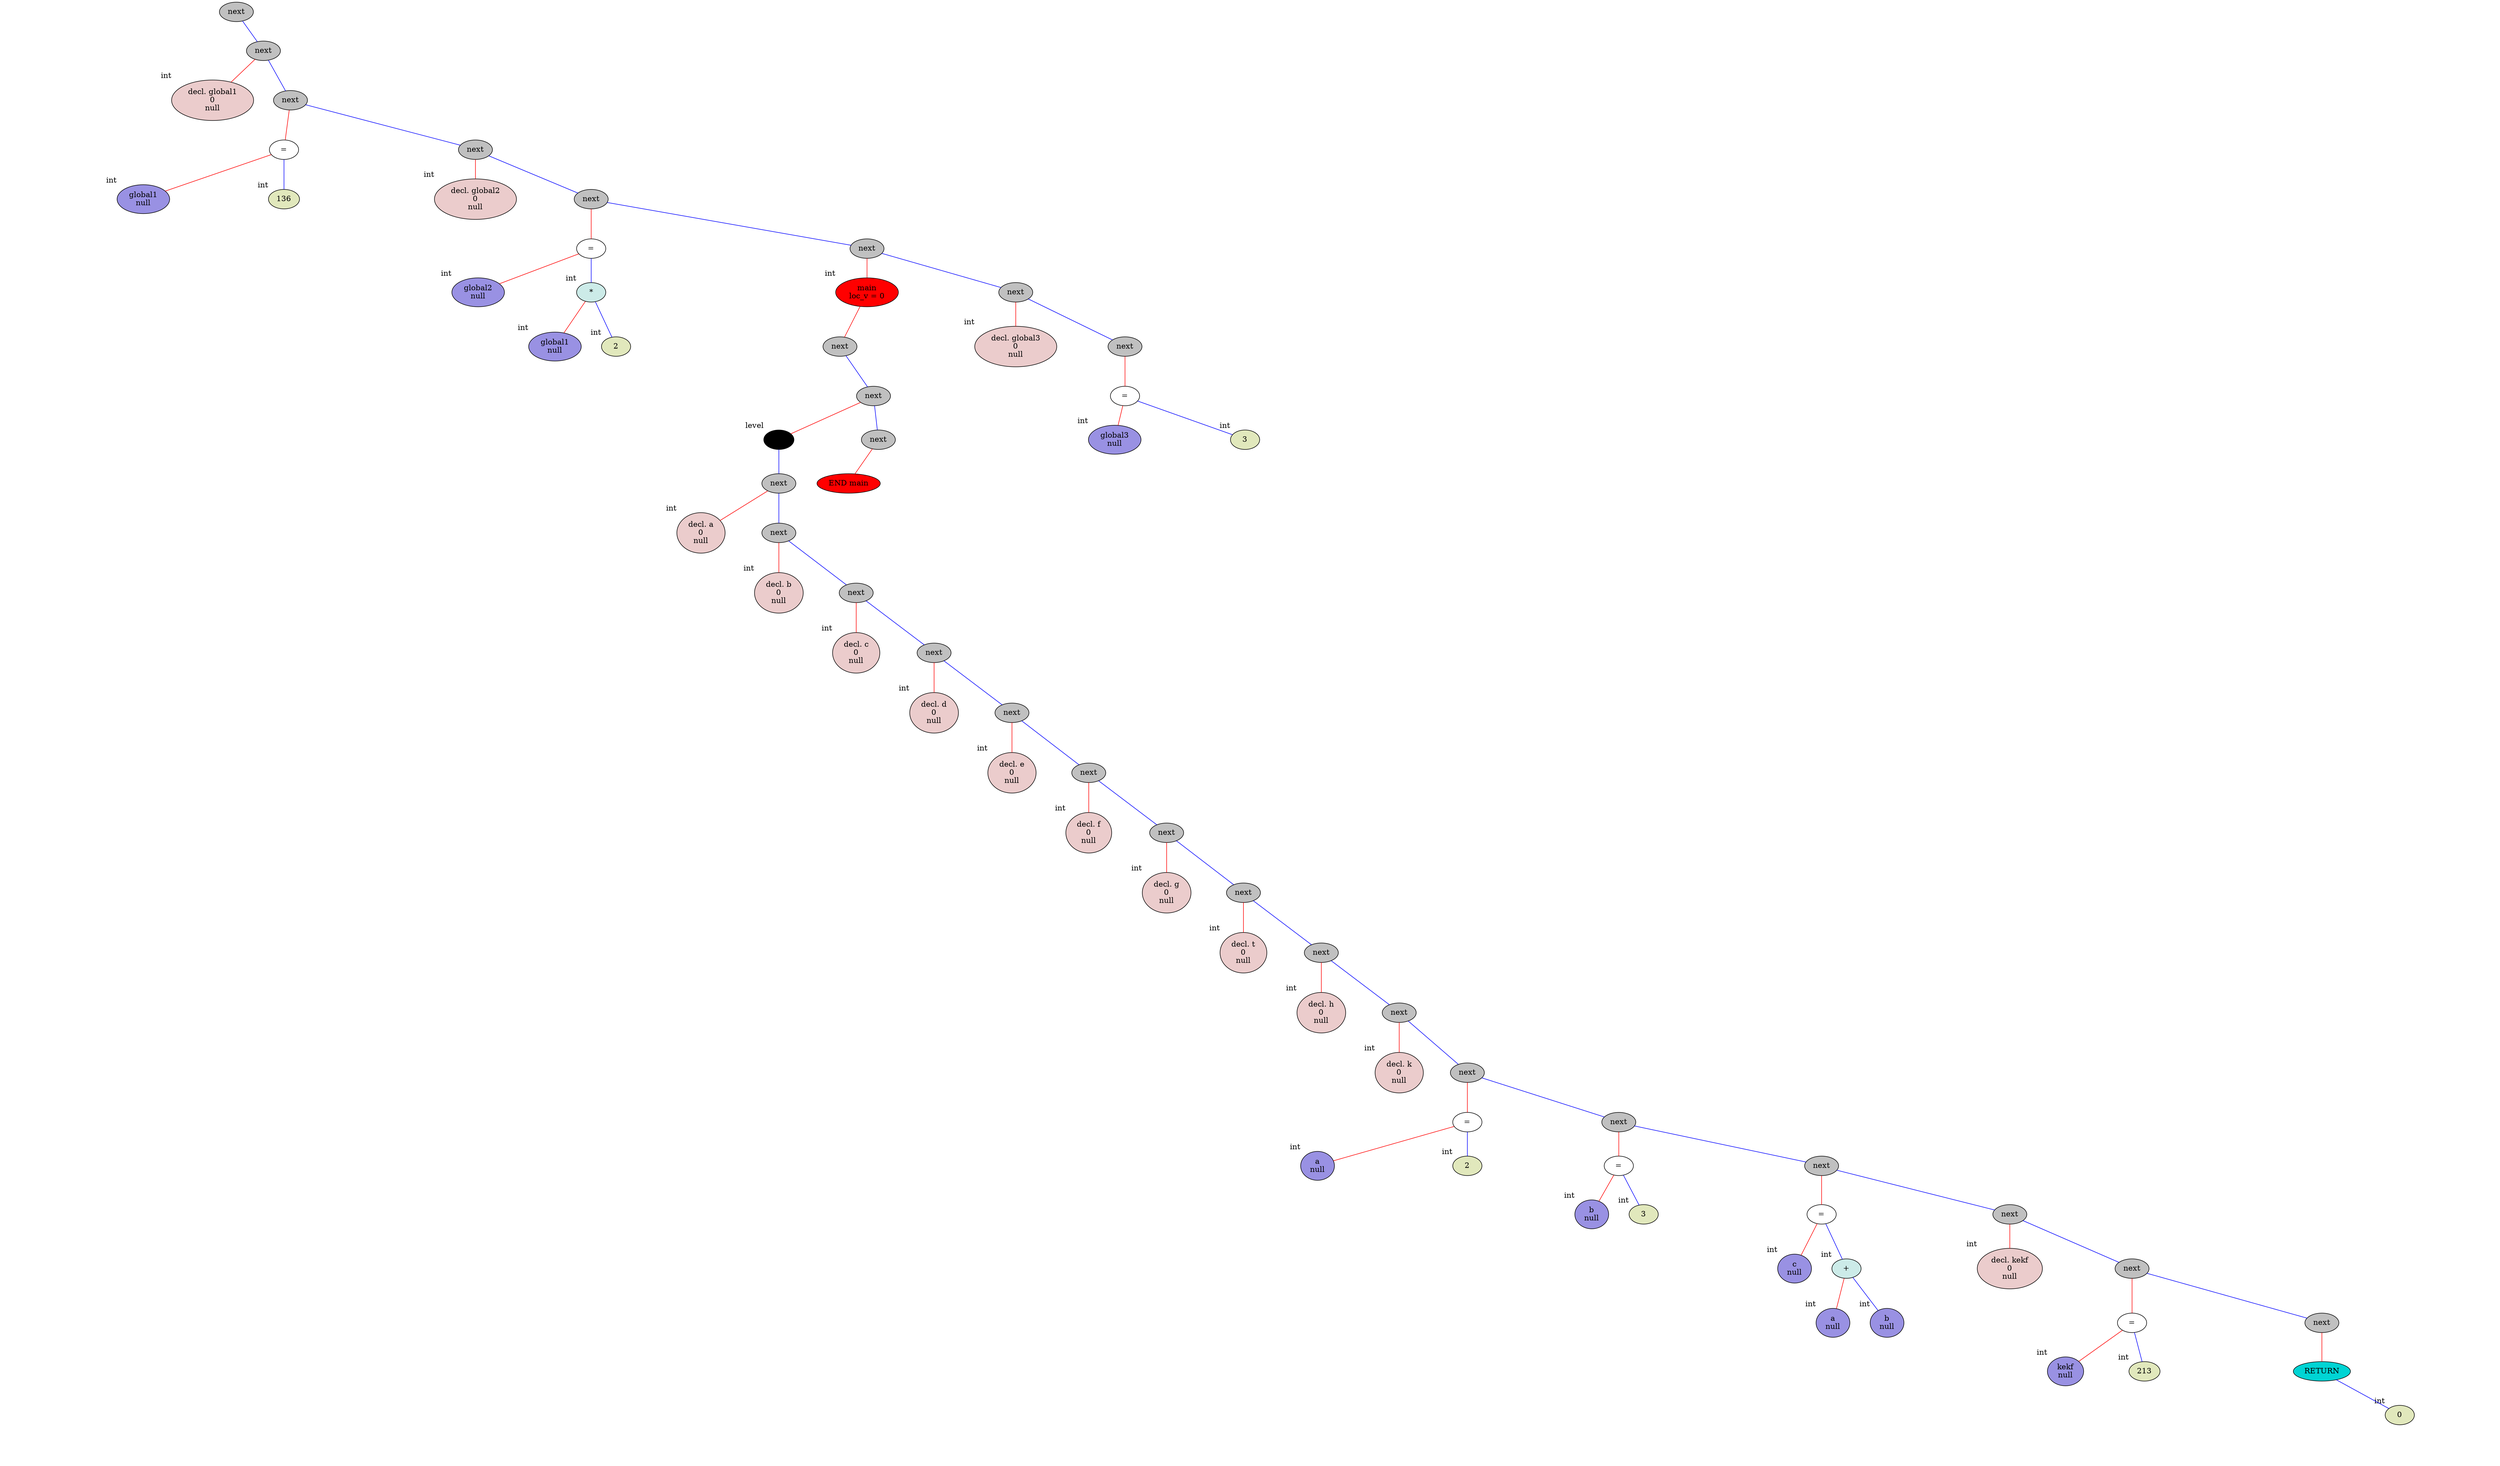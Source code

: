 graph binary {
	dpi="90";
 splines="line"  
v0[style=filled, fillcolor=grey]
v0[label="next"]
v0center[style=invis, width=0, label=""];
v0 -- v0center[style=invis]
v0notVisibleL[style=invis]
v0 -- v0notVisibleL[style=invis]
v0 -- v2[color="blue"]
{
	rank=same v0notVisibleL -- v0center -- v2  [style=invis]
} 
v2[style=filled, fillcolor=grey]
v2[label="next"]
v2center[style=invis, width=0, label=""];
v2 -- v2center[style=invis]
v2 -- v1[color="red"]
v2 -- v5[color="blue"]
{
	rank=same v1 -- v2center -- v5  [style=invis]
} 
v1[style=filled, fillcolor="#ebcccc"]
v1[label="decl. global1
0
null"]
v1[xlabel="int"]
v1center[style=invis, width=0, label=""];
v1 -- v1center[style=invis]
v1notVisibleL[style=invis]
v1 -- v1notVisibleL[style=invis][style=invis]
v1notVisibleR[style=invis]
v1 -- v1notVisibleR[style=invis][style=invis]
{
	rank=same v1notVisibleL -- v1center -- v1notVisibleR  [style=invis]
} 
v5[style=filled, fillcolor=grey]
v5[label="next"]
v5center[style=invis, width=0, label=""];
v5 -- v5center[style=invis]
v5 -- v6[color="red"]
v5 -- v8[color="blue"]
{
	rank=same v6 -- v5center -- v8  [style=invis]
} 
v6[style=filled, fillcolor=white]
v6[label="="]
v6center[style=invis, width=0, label=""];
v6 -- v6center[style=invis]
v6 -- v3[color="red"]
v6 -- v4[color="blue"]
{
	rank=same v3 -- v6center -- v4  [style=invis]
} 
v3[style=filled, fillcolor="#9991e3"]
v3[label="global1
null"]
v3[xlabel="int"]
v3center[style=invis, width=0, label=""];
v3 -- v3center[style=invis]
v3notVisibleL[style=invis]
v3 -- v3notVisibleL[style=invis][style=invis]
v3notVisibleR[style=invis]
v3 -- v3notVisibleR[style=invis][style=invis]
{
	rank=same v3notVisibleL -- v3center -- v3notVisibleR  [style=invis]
} 
v4[style=filled, fillcolor="#e1e8bc"]
v4[label="136"]
v4[xlabel="int"]
v4center[style=invis, width=0, label=""];
v4 -- v4center[style=invis]
v4notVisibleL[style=invis]
v4 -- v4notVisibleL[style=invis][style=invis]
v4notVisibleR[style=invis]
v4 -- v4notVisibleR[style=invis][style=invis]
{
	rank=same v4notVisibleL -- v4center -- v4notVisibleR  [style=invis]
} 
v8[style=filled, fillcolor=grey]
v8[label="next"]
v8center[style=invis, width=0, label=""];
v8 -- v8center[style=invis]
v8 -- v7[color="red"]
v8 -- v13[color="blue"]
{
	rank=same v7 -- v8center -- v13  [style=invis]
} 
v7[style=filled, fillcolor="#ebcccc"]
v7[label="decl. global2
0
null"]
v7[xlabel="int"]
v7center[style=invis, width=0, label=""];
v7 -- v7center[style=invis]
v7notVisibleL[style=invis]
v7 -- v7notVisibleL[style=invis][style=invis]
v7notVisibleR[style=invis]
v7 -- v7notVisibleR[style=invis][style=invis]
{
	rank=same v7notVisibleL -- v7center -- v7notVisibleR  [style=invis]
} 
v13[style=filled, fillcolor=grey]
v13[label="next"]
v13center[style=invis, width=0, label=""];
v13 -- v13center[style=invis]
v13 -- v14[color="red"]
v13 -- v15[color="blue"]
{
	rank=same v14 -- v13center -- v15  [style=invis]
} 
v14[style=filled, fillcolor=white]
v14[label="="]
v14center[style=invis, width=0, label=""];
v14 -- v14center[style=invis]
v14 -- v9[color="red"]
v14 -- v12[color="blue"]
{
	rank=same v9 -- v14center -- v12  [style=invis]
} 
v9[style=filled, fillcolor="#9991e3"]
v9[label="global2
null"]
v9[xlabel="int"]
v9center[style=invis, width=0, label=""];
v9 -- v9center[style=invis]
v9notVisibleL[style=invis]
v9 -- v9notVisibleL[style=invis][style=invis]
v9notVisibleR[style=invis]
v9 -- v9notVisibleR[style=invis][style=invis]
{
	rank=same v9notVisibleL -- v9center -- v9notVisibleR  [style=invis]
} 
v12[style=filled, fillcolor="#ccebe8"]
v12[label="*"]
v12[xlabel="int"]
v12center[style=invis, width=0, label=""];
v12 -- v12center[style=invis]
v12 -- v10[color="red"]
v12 -- v11[color="blue"]
{
	rank=same v10 -- v12center -- v11  [style=invis]
} 
v10[style=filled, fillcolor="#9991e3"]
v10[label="global1
null"]
v10[xlabel="int"]
v10center[style=invis, width=0, label=""];
v10 -- v10center[style=invis]
v10notVisibleL[style=invis]
v10 -- v10notVisibleL[style=invis][style=invis]
v10notVisibleR[style=invis]
v10 -- v10notVisibleR[style=invis][style=invis]
{
	rank=same v10notVisibleL -- v10center -- v10notVisibleR  [style=invis]
} 
v11[style=filled, fillcolor="#e1e8bc"]
v11[label="2"]
v11[xlabel="int"]
v11center[style=invis, width=0, label=""];
v11 -- v11center[style=invis]
v11notVisibleL[style=invis]
v11 -- v11notVisibleL[style=invis][style=invis]
v11notVisibleR[style=invis]
v11 -- v11notVisibleR[style=invis][style=invis]
{
	rank=same v11notVisibleL -- v11center -- v11notVisibleR  [style=invis]
} 
v15[style=filled, fillcolor=grey]
v15[label="next"]
v15center[style=invis, width=0, label=""];
v15 -- v15center[style=invis]
v15 -- v16[color="red"]
v15 -- v76[color="blue"]
{
	rank=same v16 -- v15center -- v76  [style=invis]
} 
v16[style=filled, fillcolor=red]
v16[label="main
loc_v = 0"]
v16[xlabel="int"]
v16center[style=invis, width=0, label=""];
v16 -- v16center[style=invis]
v16 -- v17[color="red"]
v16notVisibleR[style=invis]
v16 -- v16notVisibleR[style=invis]
{
	rank=same v17 -- v16center -- v16notVisibleR  [style=invis]
} 
v17[style=filled, fillcolor=grey]
v17[label="next"]
v17center[style=invis, width=0, label=""];
v17 -- v17center[style=invis]
v17notVisibleL[style=invis]
v17 -- v17notVisibleL[style=invis]
v17 -- v18[color="blue"]
{
	rank=same v17notVisibleL -- v17center -- v18  [style=invis]
} 
v18[style=filled, fillcolor=grey]
v18[label="next"]
v18center[style=invis, width=0, label=""];
v18 -- v18center[style=invis]
v18 -- v19[color="red"]
v18 -- v73[color="blue"]
{
	rank=same v19 -- v18center -- v73  [style=invis]
} 
v19[style=filled, fillcolor="#000000"]
v19[xlabel="level"]
v19center[style=invis, width=0, label=""];
v19 -- v19center[style=invis]
v19notVisibleL[style=invis]
v19 -- v19notVisibleL[style=invis]
v19 -- v21[color="blue"]
{
	rank=same v19notVisibleL -- v19center -- v21  [style=invis]
} 
v21[style=filled, fillcolor=grey]
v21[label="next"]
v21center[style=invis, width=0, label=""];
v21 -- v21center[style=invis]
v21 -- v20[color="red"]
v21 -- v24[color="blue"]
{
	rank=same v20 -- v21center -- v24  [style=invis]
} 
v20[style=filled, fillcolor="#ebcccc"]
v20[label="decl. a
0
null"]
v20[xlabel="int"]
v20center[style=invis, width=0, label=""];
v20 -- v20center[style=invis]
v20notVisibleL[style=invis]
v20 -- v20notVisibleL[style=invis][style=invis]
v20notVisibleR[style=invis]
v20 -- v20notVisibleR[style=invis][style=invis]
{
	rank=same v20notVisibleL -- v20center -- v20notVisibleR  [style=invis]
} 
v24[style=filled, fillcolor=grey]
v24[label="next"]
v24center[style=invis, width=0, label=""];
v24 -- v24center[style=invis]
v24 -- v23[color="red"]
v24 -- v27[color="blue"]
{
	rank=same v23 -- v24center -- v27  [style=invis]
} 
v23[style=filled, fillcolor="#ebcccc"]
v23[label="decl. b
0
null"]
v23[xlabel="int"]
v23center[style=invis, width=0, label=""];
v23 -- v23center[style=invis]
v23notVisibleL[style=invis]
v23 -- v23notVisibleL[style=invis][style=invis]
v23notVisibleR[style=invis]
v23 -- v23notVisibleR[style=invis][style=invis]
{
	rank=same v23notVisibleL -- v23center -- v23notVisibleR  [style=invis]
} 
v27[style=filled, fillcolor=grey]
v27[label="next"]
v27center[style=invis, width=0, label=""];
v27 -- v27center[style=invis]
v27 -- v26[color="red"]
v27 -- v30[color="blue"]
{
	rank=same v26 -- v27center -- v30  [style=invis]
} 
v26[style=filled, fillcolor="#ebcccc"]
v26[label="decl. c
0
null"]
v26[xlabel="int"]
v26center[style=invis, width=0, label=""];
v26 -- v26center[style=invis]
v26notVisibleL[style=invis]
v26 -- v26notVisibleL[style=invis][style=invis]
v26notVisibleR[style=invis]
v26 -- v26notVisibleR[style=invis][style=invis]
{
	rank=same v26notVisibleL -- v26center -- v26notVisibleR  [style=invis]
} 
v30[style=filled, fillcolor=grey]
v30[label="next"]
v30center[style=invis, width=0, label=""];
v30 -- v30center[style=invis]
v30 -- v29[color="red"]
v30 -- v33[color="blue"]
{
	rank=same v29 -- v30center -- v33  [style=invis]
} 
v29[style=filled, fillcolor="#ebcccc"]
v29[label="decl. d
0
null"]
v29[xlabel="int"]
v29center[style=invis, width=0, label=""];
v29 -- v29center[style=invis]
v29notVisibleL[style=invis]
v29 -- v29notVisibleL[style=invis][style=invis]
v29notVisibleR[style=invis]
v29 -- v29notVisibleR[style=invis][style=invis]
{
	rank=same v29notVisibleL -- v29center -- v29notVisibleR  [style=invis]
} 
v33[style=filled, fillcolor=grey]
v33[label="next"]
v33center[style=invis, width=0, label=""];
v33 -- v33center[style=invis]
v33 -- v32[color="red"]
v33 -- v36[color="blue"]
{
	rank=same v32 -- v33center -- v36  [style=invis]
} 
v32[style=filled, fillcolor="#ebcccc"]
v32[label="decl. e
0
null"]
v32[xlabel="int"]
v32center[style=invis, width=0, label=""];
v32 -- v32center[style=invis]
v32notVisibleL[style=invis]
v32 -- v32notVisibleL[style=invis][style=invis]
v32notVisibleR[style=invis]
v32 -- v32notVisibleR[style=invis][style=invis]
{
	rank=same v32notVisibleL -- v32center -- v32notVisibleR  [style=invis]
} 
v36[style=filled, fillcolor=grey]
v36[label="next"]
v36center[style=invis, width=0, label=""];
v36 -- v36center[style=invis]
v36 -- v35[color="red"]
v36 -- v39[color="blue"]
{
	rank=same v35 -- v36center -- v39  [style=invis]
} 
v35[style=filled, fillcolor="#ebcccc"]
v35[label="decl. f
0
null"]
v35[xlabel="int"]
v35center[style=invis, width=0, label=""];
v35 -- v35center[style=invis]
v35notVisibleL[style=invis]
v35 -- v35notVisibleL[style=invis][style=invis]
v35notVisibleR[style=invis]
v35 -- v35notVisibleR[style=invis][style=invis]
{
	rank=same v35notVisibleL -- v35center -- v35notVisibleR  [style=invis]
} 
v39[style=filled, fillcolor=grey]
v39[label="next"]
v39center[style=invis, width=0, label=""];
v39 -- v39center[style=invis]
v39 -- v38[color="red"]
v39 -- v42[color="blue"]
{
	rank=same v38 -- v39center -- v42  [style=invis]
} 
v38[style=filled, fillcolor="#ebcccc"]
v38[label="decl. g
0
null"]
v38[xlabel="int"]
v38center[style=invis, width=0, label=""];
v38 -- v38center[style=invis]
v38notVisibleL[style=invis]
v38 -- v38notVisibleL[style=invis][style=invis]
v38notVisibleR[style=invis]
v38 -- v38notVisibleR[style=invis][style=invis]
{
	rank=same v38notVisibleL -- v38center -- v38notVisibleR  [style=invis]
} 
v42[style=filled, fillcolor=grey]
v42[label="next"]
v42center[style=invis, width=0, label=""];
v42 -- v42center[style=invis]
v42 -- v41[color="red"]
v42 -- v45[color="blue"]
{
	rank=same v41 -- v42center -- v45  [style=invis]
} 
v41[style=filled, fillcolor="#ebcccc"]
v41[label="decl. t
0
null"]
v41[xlabel="int"]
v41center[style=invis, width=0, label=""];
v41 -- v41center[style=invis]
v41notVisibleL[style=invis]
v41 -- v41notVisibleL[style=invis][style=invis]
v41notVisibleR[style=invis]
v41 -- v41notVisibleR[style=invis][style=invis]
{
	rank=same v41notVisibleL -- v41center -- v41notVisibleR  [style=invis]
} 
v45[style=filled, fillcolor=grey]
v45[label="next"]
v45center[style=invis, width=0, label=""];
v45 -- v45center[style=invis]
v45 -- v44[color="red"]
v45 -- v48[color="blue"]
{
	rank=same v44 -- v45center -- v48  [style=invis]
} 
v44[style=filled, fillcolor="#ebcccc"]
v44[label="decl. h
0
null"]
v44[xlabel="int"]
v44center[style=invis, width=0, label=""];
v44 -- v44center[style=invis]
v44notVisibleL[style=invis]
v44 -- v44notVisibleL[style=invis][style=invis]
v44notVisibleR[style=invis]
v44 -- v44notVisibleR[style=invis][style=invis]
{
	rank=same v44notVisibleL -- v44center -- v44notVisibleR  [style=invis]
} 
v48[style=filled, fillcolor=grey]
v48[label="next"]
v48center[style=invis, width=0, label=""];
v48 -- v48center[style=invis]
v48 -- v47[color="red"]
v48 -- v52[color="blue"]
{
	rank=same v47 -- v48center -- v52  [style=invis]
} 
v47[style=filled, fillcolor="#ebcccc"]
v47[label="decl. k
0
null"]
v47[xlabel="int"]
v47center[style=invis, width=0, label=""];
v47 -- v47center[style=invis]
v47notVisibleL[style=invis]
v47 -- v47notVisibleL[style=invis][style=invis]
v47notVisibleR[style=invis]
v47 -- v47notVisibleR[style=invis][style=invis]
{
	rank=same v47notVisibleL -- v47center -- v47notVisibleR  [style=invis]
} 
v52[style=filled, fillcolor=grey]
v52[label="next"]
v52center[style=invis, width=0, label=""];
v52 -- v52center[style=invis]
v52 -- v53[color="red"]
v52 -- v56[color="blue"]
{
	rank=same v53 -- v52center -- v56  [style=invis]
} 
v53[style=filled, fillcolor=white]
v53[label="="]
v53center[style=invis, width=0, label=""];
v53 -- v53center[style=invis]
v53 -- v50[color="red"]
v53 -- v51[color="blue"]
{
	rank=same v50 -- v53center -- v51  [style=invis]
} 
v50[style=filled, fillcolor="#9991e3"]
v50[label="a
null"]
v50[xlabel="int"]
v50center[style=invis, width=0, label=""];
v50 -- v50center[style=invis]
v50notVisibleL[style=invis]
v50 -- v50notVisibleL[style=invis][style=invis]
v50notVisibleR[style=invis]
v50 -- v50notVisibleR[style=invis][style=invis]
{
	rank=same v50notVisibleL -- v50center -- v50notVisibleR  [style=invis]
} 
v51[style=filled, fillcolor="#e1e8bc"]
v51[label="2"]
v51[xlabel="int"]
v51center[style=invis, width=0, label=""];
v51 -- v51center[style=invis]
v51notVisibleL[style=invis]
v51 -- v51notVisibleL[style=invis][style=invis]
v51notVisibleR[style=invis]
v51 -- v51notVisibleR[style=invis][style=invis]
{
	rank=same v51notVisibleL -- v51center -- v51notVisibleR  [style=invis]
} 
v56[style=filled, fillcolor=grey]
v56[label="next"]
v56center[style=invis, width=0, label=""];
v56 -- v56center[style=invis]
v56 -- v57[color="red"]
v56 -- v62[color="blue"]
{
	rank=same v57 -- v56center -- v62  [style=invis]
} 
v57[style=filled, fillcolor=white]
v57[label="="]
v57center[style=invis, width=0, label=""];
v57 -- v57center[style=invis]
v57 -- v54[color="red"]
v57 -- v55[color="blue"]
{
	rank=same v54 -- v57center -- v55  [style=invis]
} 
v54[style=filled, fillcolor="#9991e3"]
v54[label="b
null"]
v54[xlabel="int"]
v54center[style=invis, width=0, label=""];
v54 -- v54center[style=invis]
v54notVisibleL[style=invis]
v54 -- v54notVisibleL[style=invis][style=invis]
v54notVisibleR[style=invis]
v54 -- v54notVisibleR[style=invis][style=invis]
{
	rank=same v54notVisibleL -- v54center -- v54notVisibleR  [style=invis]
} 
v55[style=filled, fillcolor="#e1e8bc"]
v55[label="3"]
v55[xlabel="int"]
v55center[style=invis, width=0, label=""];
v55 -- v55center[style=invis]
v55notVisibleL[style=invis]
v55 -- v55notVisibleL[style=invis][style=invis]
v55notVisibleR[style=invis]
v55 -- v55notVisibleR[style=invis][style=invis]
{
	rank=same v55notVisibleL -- v55center -- v55notVisibleR  [style=invis]
} 
v62[style=filled, fillcolor=grey]
v62[label="next"]
v62center[style=invis, width=0, label=""];
v62 -- v62center[style=invis]
v62 -- v63[color="red"]
v62 -- v65[color="blue"]
{
	rank=same v63 -- v62center -- v65  [style=invis]
} 
v63[style=filled, fillcolor=white]
v63[label="="]
v63center[style=invis, width=0, label=""];
v63 -- v63center[style=invis]
v63 -- v58[color="red"]
v63 -- v61[color="blue"]
{
	rank=same v58 -- v63center -- v61  [style=invis]
} 
v58[style=filled, fillcolor="#9991e3"]
v58[label="c
null"]
v58[xlabel="int"]
v58center[style=invis, width=0, label=""];
v58 -- v58center[style=invis]
v58notVisibleL[style=invis]
v58 -- v58notVisibleL[style=invis][style=invis]
v58notVisibleR[style=invis]
v58 -- v58notVisibleR[style=invis][style=invis]
{
	rank=same v58notVisibleL -- v58center -- v58notVisibleR  [style=invis]
} 
v61[style=filled, fillcolor="#ccebe8"]
v61[label="+"]
v61[xlabel="int"]
v61center[style=invis, width=0, label=""];
v61 -- v61center[style=invis]
v61 -- v59[color="red"]
v61 -- v60[color="blue"]
{
	rank=same v59 -- v61center -- v60  [style=invis]
} 
v59[style=filled, fillcolor="#9991e3"]
v59[label="a
null"]
v59[xlabel="int"]
v59center[style=invis, width=0, label=""];
v59 -- v59center[style=invis]
v59notVisibleL[style=invis]
v59 -- v59notVisibleL[style=invis][style=invis]
v59notVisibleR[style=invis]
v59 -- v59notVisibleR[style=invis][style=invis]
{
	rank=same v59notVisibleL -- v59center -- v59notVisibleR  [style=invis]
} 
v60[style=filled, fillcolor="#9991e3"]
v60[label="b
null"]
v60[xlabel="int"]
v60center[style=invis, width=0, label=""];
v60 -- v60center[style=invis]
v60notVisibleL[style=invis]
v60 -- v60notVisibleL[style=invis][style=invis]
v60notVisibleR[style=invis]
v60 -- v60notVisibleR[style=invis][style=invis]
{
	rank=same v60notVisibleL -- v60center -- v60notVisibleR  [style=invis]
} 
v65[style=filled, fillcolor=grey]
v65[label="next"]
v65center[style=invis, width=0, label=""];
v65 -- v65center[style=invis]
v65 -- v64[color="red"]
v65 -- v68[color="blue"]
{
	rank=same v64 -- v65center -- v68  [style=invis]
} 
v64[style=filled, fillcolor="#ebcccc"]
v64[label="decl. kekf
0
null"]
v64[xlabel="int"]
v64center[style=invis, width=0, label=""];
v64 -- v64center[style=invis]
v64notVisibleL[style=invis]
v64 -- v64notVisibleL[style=invis][style=invis]
v64notVisibleR[style=invis]
v64 -- v64notVisibleR[style=invis][style=invis]
{
	rank=same v64notVisibleL -- v64center -- v64notVisibleR  [style=invis]
} 
v68[style=filled, fillcolor=grey]
v68[label="next"]
v68center[style=invis, width=0, label=""];
v68 -- v68center[style=invis]
v68 -- v69[color="red"]
v68 -- v71[color="blue"]
{
	rank=same v69 -- v68center -- v71  [style=invis]
} 
v69[style=filled, fillcolor=white]
v69[label="="]
v69center[style=invis, width=0, label=""];
v69 -- v69center[style=invis]
v69 -- v66[color="red"]
v69 -- v67[color="blue"]
{
	rank=same v66 -- v69center -- v67  [style=invis]
} 
v66[style=filled, fillcolor="#9991e3"]
v66[label="kekf
null"]
v66[xlabel="int"]
v66center[style=invis, width=0, label=""];
v66 -- v66center[style=invis]
v66notVisibleL[style=invis]
v66 -- v66notVisibleL[style=invis][style=invis]
v66notVisibleR[style=invis]
v66 -- v66notVisibleR[style=invis][style=invis]
{
	rank=same v66notVisibleL -- v66center -- v66notVisibleR  [style=invis]
} 
v67[style=filled, fillcolor="#e1e8bc"]
v67[label="213"]
v67[xlabel="int"]
v67center[style=invis, width=0, label=""];
v67 -- v67center[style=invis]
v67notVisibleL[style=invis]
v67 -- v67notVisibleL[style=invis][style=invis]
v67notVisibleR[style=invis]
v67 -- v67notVisibleR[style=invis][style=invis]
{
	rank=same v67notVisibleL -- v67center -- v67notVisibleR  [style=invis]
} 
v71[style=filled, fillcolor=grey]
v71[label="next"]
v71center[style=invis, width=0, label=""];
v71 -- v71center[style=invis]
v71 -- v72[color="red"]
v71notVisibleR[style=invis]
v71 -- v71notVisibleR[style=invis]
{
	rank=same v72 -- v71center -- v71notVisibleR  [style=invis]
} 
v72[style=filled, fillcolor="#00d4d4"]
v72[label="RETURN"]
v72center[style=invis, width=0, label=""];
v72 -- v72center[style=invis]
v72notVisibleL[style=invis]
v72 -- v72notVisibleL[style=invis]
v72 -- v70[color="blue"]
{
	rank=same v72notVisibleL -- v72center -- v70  [style=invis]
} 
v70[style=filled, fillcolor="#e1e8bc"]
v70[label="0"]
v70[xlabel="int"]
v70center[style=invis, width=0, label=""];
v70 -- v70center[style=invis]
v70notVisibleL[style=invis]
v70 -- v70notVisibleL[style=invis][style=invis]
v70notVisibleR[style=invis]
v70 -- v70notVisibleR[style=invis][style=invis]
{
	rank=same v70notVisibleL -- v70center -- v70notVisibleR  [style=invis]
} 
v73[style=filled, fillcolor=grey]
v73[label="next"]
v73center[style=invis, width=0, label=""];
v73 -- v73center[style=invis]
v73 -- v74[color="red"]
v73notVisibleR[style=invis]
v73 -- v73notVisibleR[style=invis]
{
	rank=same v74 -- v73center -- v73notVisibleR  [style=invis]
} 
v74[style=filled, fillcolor=red]
v74[label="END main"]
v74center[style=invis, width=0, label=""];
v74 -- v74center[style=invis]
v74notVisibleL[style=invis]
v74 -- v74notVisibleL[style=invis][style=invis]
v74notVisibleR[style=invis]
v74 -- v74notVisibleR[style=invis][style=invis]
{
	rank=same v74notVisibleL -- v74center -- v74notVisibleR  [style=invis]
} 
v76[style=filled, fillcolor=grey]
v76[label="next"]
v76center[style=invis, width=0, label=""];
v76 -- v76center[style=invis]
v76 -- v75[color="red"]
v76 -- v79[color="blue"]
{
	rank=same v75 -- v76center -- v79  [style=invis]
} 
v75[style=filled, fillcolor="#ebcccc"]
v75[label="decl. global3
0
null"]
v75[xlabel="int"]
v75center[style=invis, width=0, label=""];
v75 -- v75center[style=invis]
v75notVisibleL[style=invis]
v75 -- v75notVisibleL[style=invis][style=invis]
v75notVisibleR[style=invis]
v75 -- v75notVisibleR[style=invis][style=invis]
{
	rank=same v75notVisibleL -- v75center -- v75notVisibleR  [style=invis]
} 
v79[style=filled, fillcolor=grey]
v79[label="next"]
v79center[style=invis, width=0, label=""];
v79 -- v79center[style=invis]
v79 -- v80[color="red"]
v79notVisibleR[style=invis]
v79 -- v79notVisibleR[style=invis]
{
	rank=same v80 -- v79center -- v79notVisibleR  [style=invis]
} 
v80[style=filled, fillcolor=white]
v80[label="="]
v80center[style=invis, width=0, label=""];
v80 -- v80center[style=invis]
v80 -- v77[color="red"]
v80 -- v78[color="blue"]
{
	rank=same v77 -- v80center -- v78  [style=invis]
} 
v77[style=filled, fillcolor="#9991e3"]
v77[label="global3
null"]
v77[xlabel="int"]
v77center[style=invis, width=0, label=""];
v77 -- v77center[style=invis]
v77notVisibleL[style=invis]
v77 -- v77notVisibleL[style=invis][style=invis]
v77notVisibleR[style=invis]
v77 -- v77notVisibleR[style=invis][style=invis]
{
	rank=same v77notVisibleL -- v77center -- v77notVisibleR  [style=invis]
} 
v78[style=filled, fillcolor="#e1e8bc"]
v78[label="3"]
v78[xlabel="int"]
v78center[style=invis, width=0, label=""];
v78 -- v78center[style=invis]
v78notVisibleL[style=invis]
v78 -- v78notVisibleL[style=invis][style=invis]
v78notVisibleR[style=invis]
v78 -- v78notVisibleR[style=invis][style=invis]
{
	rank=same v78notVisibleL -- v78center -- v78notVisibleR  [style=invis]
} 

}
